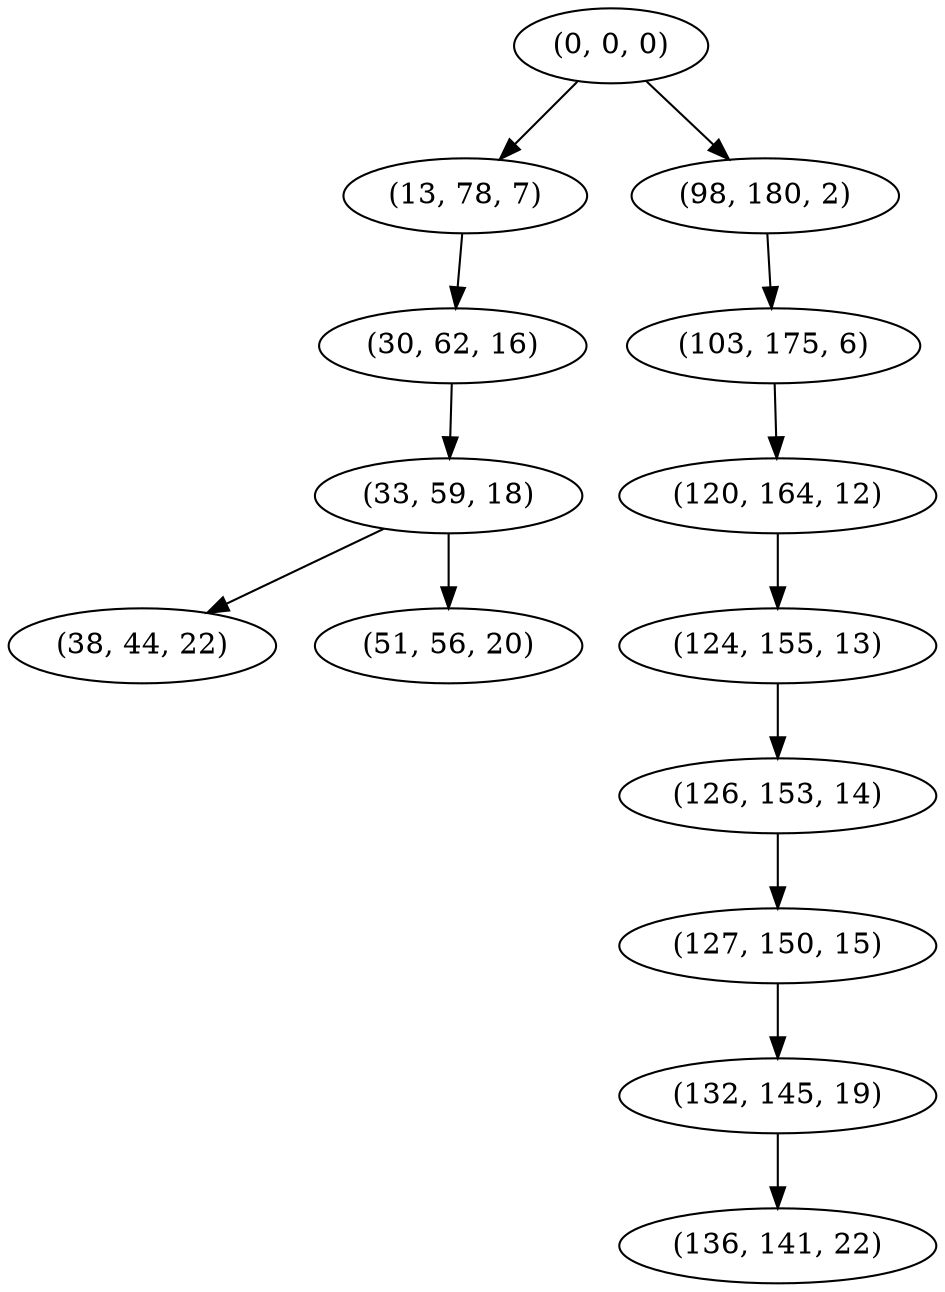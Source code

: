 digraph tree {
    "(0, 0, 0)";
    "(13, 78, 7)";
    "(30, 62, 16)";
    "(33, 59, 18)";
    "(38, 44, 22)";
    "(51, 56, 20)";
    "(98, 180, 2)";
    "(103, 175, 6)";
    "(120, 164, 12)";
    "(124, 155, 13)";
    "(126, 153, 14)";
    "(127, 150, 15)";
    "(132, 145, 19)";
    "(136, 141, 22)";
    "(0, 0, 0)" -> "(13, 78, 7)";
    "(0, 0, 0)" -> "(98, 180, 2)";
    "(13, 78, 7)" -> "(30, 62, 16)";
    "(30, 62, 16)" -> "(33, 59, 18)";
    "(33, 59, 18)" -> "(38, 44, 22)";
    "(33, 59, 18)" -> "(51, 56, 20)";
    "(98, 180, 2)" -> "(103, 175, 6)";
    "(103, 175, 6)" -> "(120, 164, 12)";
    "(120, 164, 12)" -> "(124, 155, 13)";
    "(124, 155, 13)" -> "(126, 153, 14)";
    "(126, 153, 14)" -> "(127, 150, 15)";
    "(127, 150, 15)" -> "(132, 145, 19)";
    "(132, 145, 19)" -> "(136, 141, 22)";
}
